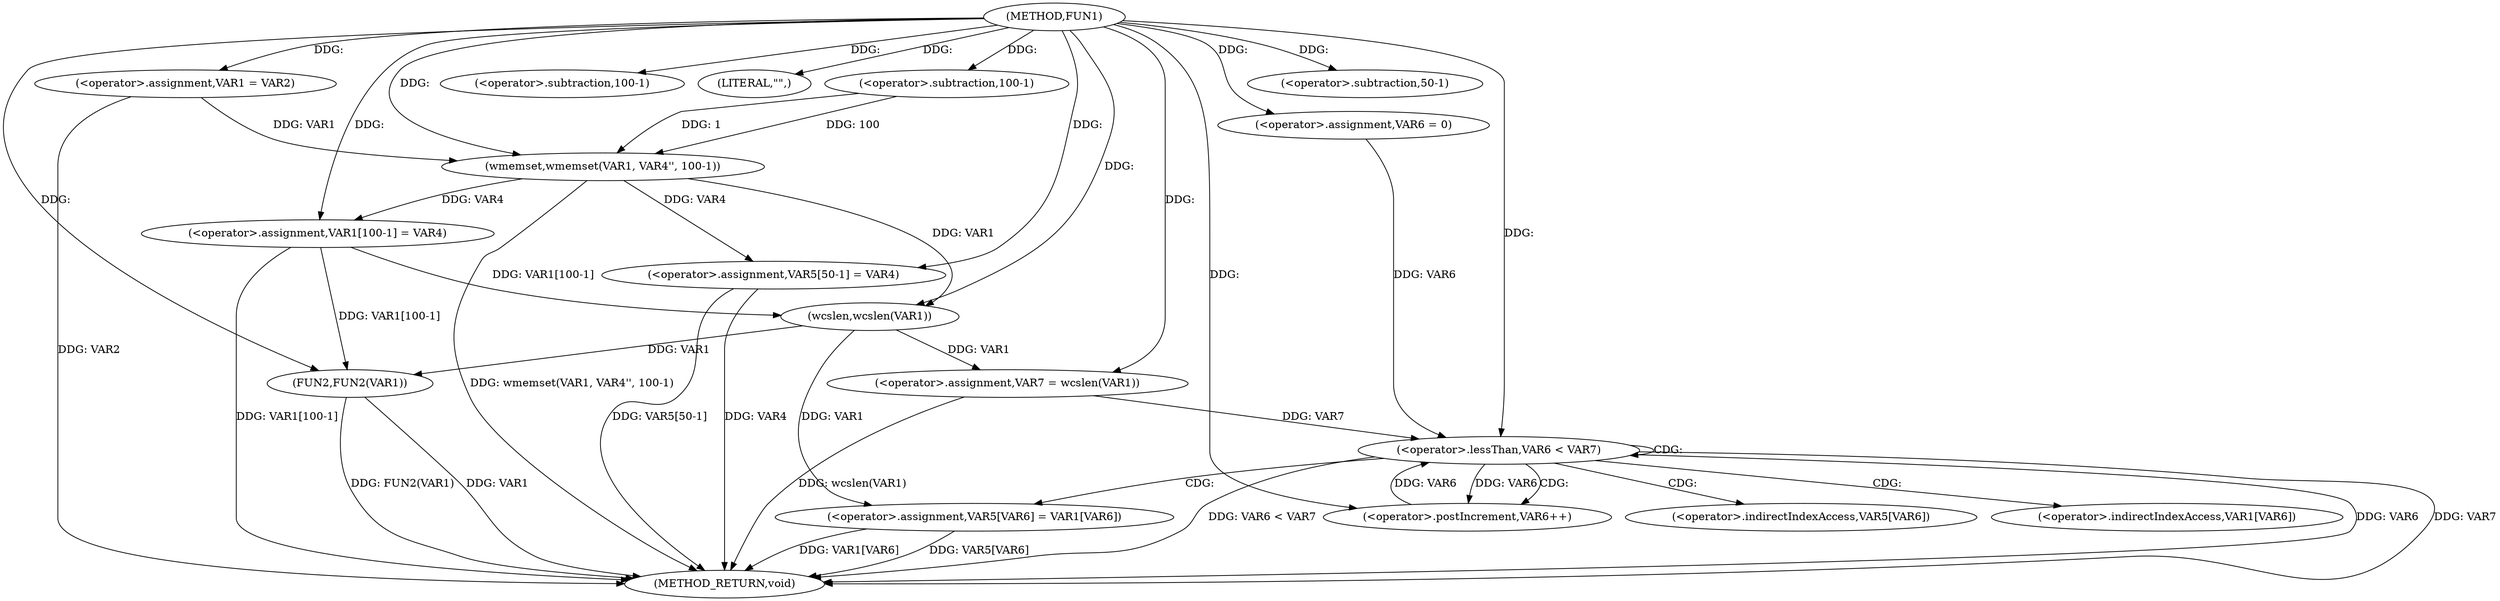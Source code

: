 digraph FUN1 {  
"1000100" [label = "(METHOD,FUN1)" ]
"1000156" [label = "(METHOD_RETURN,void)" ]
"1000104" [label = "(<operator>.assignment,VAR1 = VAR2)" ]
"1000109" [label = "(wmemset,wmemset(VAR1, VAR4'', 100-1))" ]
"1000112" [label = "(<operator>.subtraction,100-1)" ]
"1000115" [label = "(<operator>.assignment,VAR1[100-1] = VAR4)" ]
"1000118" [label = "(<operator>.subtraction,100-1)" ]
"1000123" [label = "(LITERAL,\"\",)" ]
"1000126" [label = "(<operator>.assignment,VAR7 = wcslen(VAR1))" ]
"1000128" [label = "(wcslen,wcslen(VAR1))" ]
"1000131" [label = "(<operator>.assignment,VAR6 = 0)" ]
"1000134" [label = "(<operator>.lessThan,VAR6 < VAR7)" ]
"1000137" [label = "(<operator>.postIncrement,VAR6++)" ]
"1000140" [label = "(<operator>.assignment,VAR5[VAR6] = VAR1[VAR6])" ]
"1000147" [label = "(<operator>.assignment,VAR5[50-1] = VAR4)" ]
"1000150" [label = "(<operator>.subtraction,50-1)" ]
"1000154" [label = "(FUN2,FUN2(VAR1))" ]
"1000141" [label = "(<operator>.indirectIndexAccess,VAR5[VAR6])" ]
"1000144" [label = "(<operator>.indirectIndexAccess,VAR1[VAR6])" ]
  "1000140" -> "1000156"  [ label = "DDG: VAR5[VAR6]"] 
  "1000147" -> "1000156"  [ label = "DDG: VAR5[50-1]"] 
  "1000147" -> "1000156"  [ label = "DDG: VAR4"] 
  "1000154" -> "1000156"  [ label = "DDG: FUN2(VAR1)"] 
  "1000134" -> "1000156"  [ label = "DDG: VAR6"] 
  "1000134" -> "1000156"  [ label = "DDG: VAR7"] 
  "1000126" -> "1000156"  [ label = "DDG: wcslen(VAR1)"] 
  "1000154" -> "1000156"  [ label = "DDG: VAR1"] 
  "1000140" -> "1000156"  [ label = "DDG: VAR1[VAR6]"] 
  "1000134" -> "1000156"  [ label = "DDG: VAR6 < VAR7"] 
  "1000115" -> "1000156"  [ label = "DDG: VAR1[100-1]"] 
  "1000104" -> "1000156"  [ label = "DDG: VAR2"] 
  "1000109" -> "1000156"  [ label = "DDG: wmemset(VAR1, VAR4'', 100-1)"] 
  "1000100" -> "1000104"  [ label = "DDG: "] 
  "1000104" -> "1000109"  [ label = "DDG: VAR1"] 
  "1000100" -> "1000109"  [ label = "DDG: "] 
  "1000112" -> "1000109"  [ label = "DDG: 100"] 
  "1000112" -> "1000109"  [ label = "DDG: 1"] 
  "1000100" -> "1000112"  [ label = "DDG: "] 
  "1000109" -> "1000115"  [ label = "DDG: VAR4"] 
  "1000100" -> "1000115"  [ label = "DDG: "] 
  "1000100" -> "1000118"  [ label = "DDG: "] 
  "1000100" -> "1000123"  [ label = "DDG: "] 
  "1000128" -> "1000126"  [ label = "DDG: VAR1"] 
  "1000100" -> "1000126"  [ label = "DDG: "] 
  "1000109" -> "1000128"  [ label = "DDG: VAR1"] 
  "1000115" -> "1000128"  [ label = "DDG: VAR1[100-1]"] 
  "1000100" -> "1000128"  [ label = "DDG: "] 
  "1000100" -> "1000131"  [ label = "DDG: "] 
  "1000131" -> "1000134"  [ label = "DDG: VAR6"] 
  "1000137" -> "1000134"  [ label = "DDG: VAR6"] 
  "1000100" -> "1000134"  [ label = "DDG: "] 
  "1000126" -> "1000134"  [ label = "DDG: VAR7"] 
  "1000134" -> "1000137"  [ label = "DDG: VAR6"] 
  "1000100" -> "1000137"  [ label = "DDG: "] 
  "1000128" -> "1000140"  [ label = "DDG: VAR1"] 
  "1000100" -> "1000147"  [ label = "DDG: "] 
  "1000109" -> "1000147"  [ label = "DDG: VAR4"] 
  "1000100" -> "1000150"  [ label = "DDG: "] 
  "1000115" -> "1000154"  [ label = "DDG: VAR1[100-1]"] 
  "1000128" -> "1000154"  [ label = "DDG: VAR1"] 
  "1000100" -> "1000154"  [ label = "DDG: "] 
  "1000134" -> "1000137"  [ label = "CDG: "] 
  "1000134" -> "1000141"  [ label = "CDG: "] 
  "1000134" -> "1000144"  [ label = "CDG: "] 
  "1000134" -> "1000140"  [ label = "CDG: "] 
  "1000134" -> "1000134"  [ label = "CDG: "] 
}
